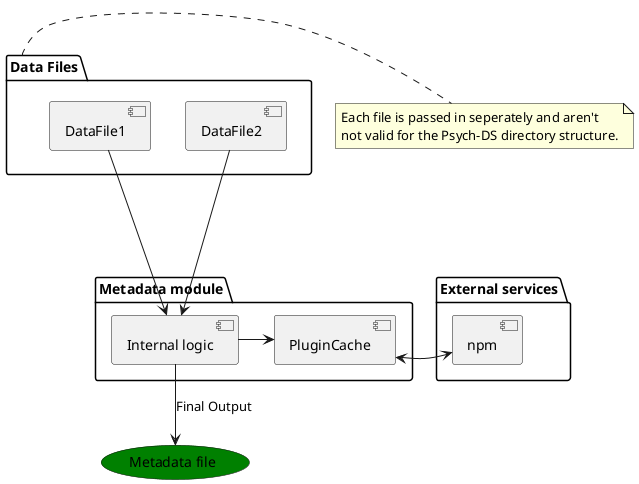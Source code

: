 @startuml

package "Data Files" {
  [DataFile1]
  [DataFile2]
}

package "Metadata module" {
  [Internal logic]
  [PluginCache]
}

package "External services" {
  [npm]
}

' Data flow through the process
[DataFile1] ---> [Internal logic]
[DataFile2] ---> [Internal logic]

[Internal logic] -> [PluginCache]
[PluginCache] <-> [npm]

' Final output: Metadata file
[Internal logic] --> (Metadata file) : "Final Output"

' Emphasize that the Metadata file is the end
(Metadata file) #green

note right of [Data Files]
  Each file is passed in seperately and aren't 
  not valid for the Psych-DS directory structure.
end note


@enduml